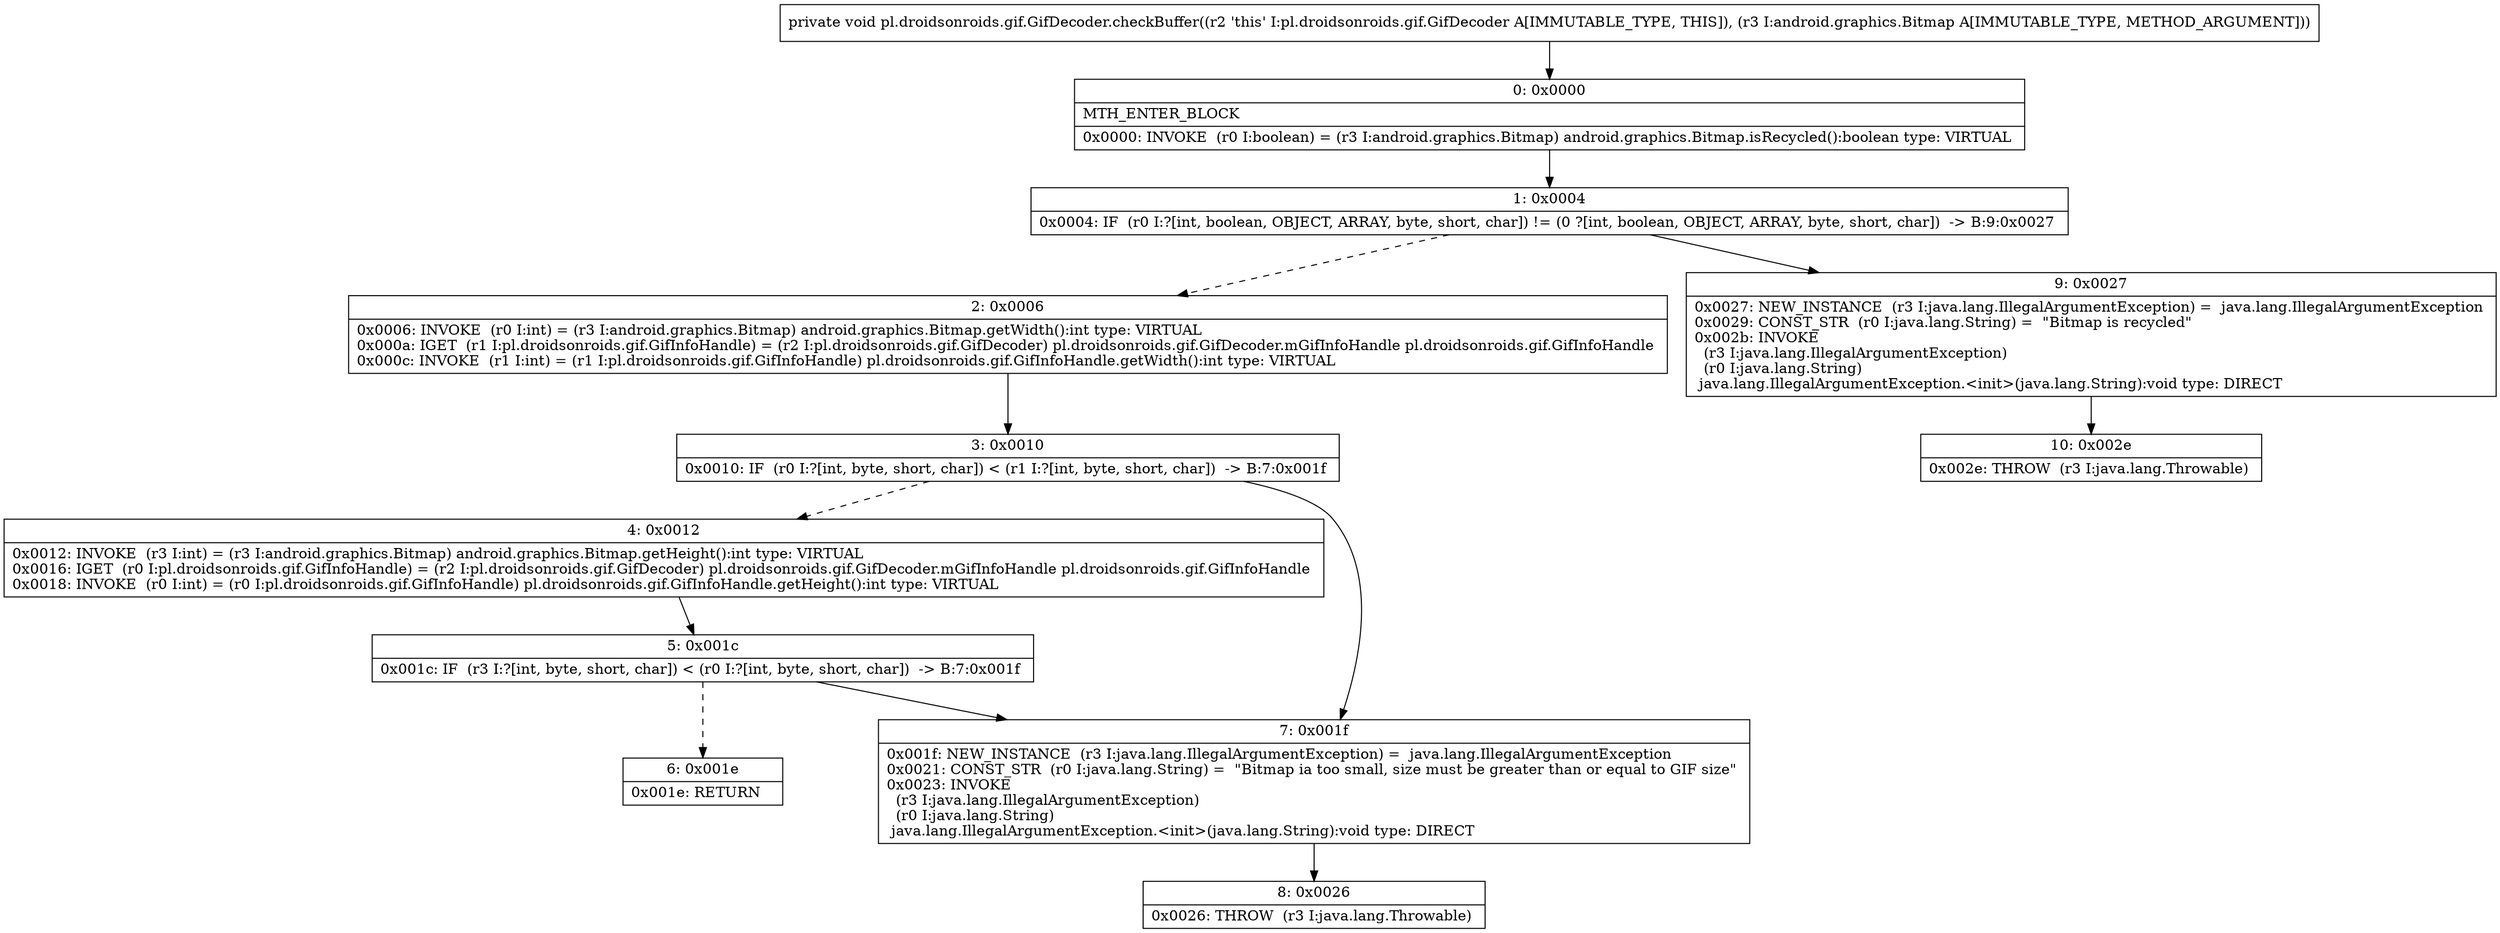 digraph "CFG forpl.droidsonroids.gif.GifDecoder.checkBuffer(Landroid\/graphics\/Bitmap;)V" {
Node_0 [shape=record,label="{0\:\ 0x0000|MTH_ENTER_BLOCK\l|0x0000: INVOKE  (r0 I:boolean) = (r3 I:android.graphics.Bitmap) android.graphics.Bitmap.isRecycled():boolean type: VIRTUAL \l}"];
Node_1 [shape=record,label="{1\:\ 0x0004|0x0004: IF  (r0 I:?[int, boolean, OBJECT, ARRAY, byte, short, char]) != (0 ?[int, boolean, OBJECT, ARRAY, byte, short, char])  \-\> B:9:0x0027 \l}"];
Node_2 [shape=record,label="{2\:\ 0x0006|0x0006: INVOKE  (r0 I:int) = (r3 I:android.graphics.Bitmap) android.graphics.Bitmap.getWidth():int type: VIRTUAL \l0x000a: IGET  (r1 I:pl.droidsonroids.gif.GifInfoHandle) = (r2 I:pl.droidsonroids.gif.GifDecoder) pl.droidsonroids.gif.GifDecoder.mGifInfoHandle pl.droidsonroids.gif.GifInfoHandle \l0x000c: INVOKE  (r1 I:int) = (r1 I:pl.droidsonroids.gif.GifInfoHandle) pl.droidsonroids.gif.GifInfoHandle.getWidth():int type: VIRTUAL \l}"];
Node_3 [shape=record,label="{3\:\ 0x0010|0x0010: IF  (r0 I:?[int, byte, short, char]) \< (r1 I:?[int, byte, short, char])  \-\> B:7:0x001f \l}"];
Node_4 [shape=record,label="{4\:\ 0x0012|0x0012: INVOKE  (r3 I:int) = (r3 I:android.graphics.Bitmap) android.graphics.Bitmap.getHeight():int type: VIRTUAL \l0x0016: IGET  (r0 I:pl.droidsonroids.gif.GifInfoHandle) = (r2 I:pl.droidsonroids.gif.GifDecoder) pl.droidsonroids.gif.GifDecoder.mGifInfoHandle pl.droidsonroids.gif.GifInfoHandle \l0x0018: INVOKE  (r0 I:int) = (r0 I:pl.droidsonroids.gif.GifInfoHandle) pl.droidsonroids.gif.GifInfoHandle.getHeight():int type: VIRTUAL \l}"];
Node_5 [shape=record,label="{5\:\ 0x001c|0x001c: IF  (r3 I:?[int, byte, short, char]) \< (r0 I:?[int, byte, short, char])  \-\> B:7:0x001f \l}"];
Node_6 [shape=record,label="{6\:\ 0x001e|0x001e: RETURN   \l}"];
Node_7 [shape=record,label="{7\:\ 0x001f|0x001f: NEW_INSTANCE  (r3 I:java.lang.IllegalArgumentException) =  java.lang.IllegalArgumentException \l0x0021: CONST_STR  (r0 I:java.lang.String) =  \"Bitmap ia too small, size must be greater than or equal to GIF size\" \l0x0023: INVOKE  \l  (r3 I:java.lang.IllegalArgumentException)\l  (r0 I:java.lang.String)\l java.lang.IllegalArgumentException.\<init\>(java.lang.String):void type: DIRECT \l}"];
Node_8 [shape=record,label="{8\:\ 0x0026|0x0026: THROW  (r3 I:java.lang.Throwable) \l}"];
Node_9 [shape=record,label="{9\:\ 0x0027|0x0027: NEW_INSTANCE  (r3 I:java.lang.IllegalArgumentException) =  java.lang.IllegalArgumentException \l0x0029: CONST_STR  (r0 I:java.lang.String) =  \"Bitmap is recycled\" \l0x002b: INVOKE  \l  (r3 I:java.lang.IllegalArgumentException)\l  (r0 I:java.lang.String)\l java.lang.IllegalArgumentException.\<init\>(java.lang.String):void type: DIRECT \l}"];
Node_10 [shape=record,label="{10\:\ 0x002e|0x002e: THROW  (r3 I:java.lang.Throwable) \l}"];
MethodNode[shape=record,label="{private void pl.droidsonroids.gif.GifDecoder.checkBuffer((r2 'this' I:pl.droidsonroids.gif.GifDecoder A[IMMUTABLE_TYPE, THIS]), (r3 I:android.graphics.Bitmap A[IMMUTABLE_TYPE, METHOD_ARGUMENT])) }"];
MethodNode -> Node_0;
Node_0 -> Node_1;
Node_1 -> Node_2[style=dashed];
Node_1 -> Node_9;
Node_2 -> Node_3;
Node_3 -> Node_4[style=dashed];
Node_3 -> Node_7;
Node_4 -> Node_5;
Node_5 -> Node_6[style=dashed];
Node_5 -> Node_7;
Node_7 -> Node_8;
Node_9 -> Node_10;
}


